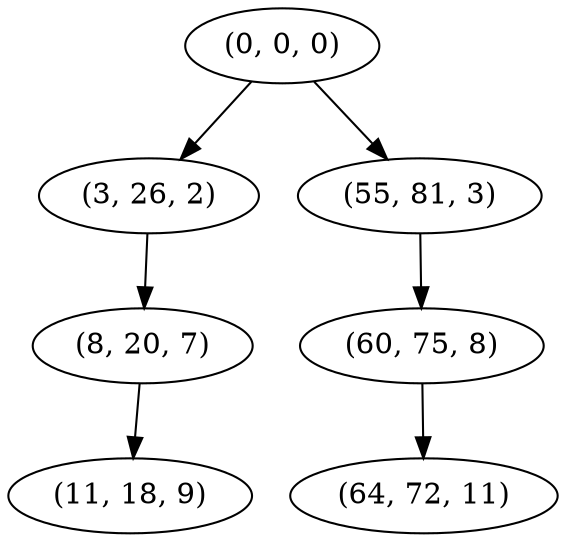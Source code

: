 digraph tree {
    "(0, 0, 0)";
    "(3, 26, 2)";
    "(8, 20, 7)";
    "(11, 18, 9)";
    "(55, 81, 3)";
    "(60, 75, 8)";
    "(64, 72, 11)";
    "(0, 0, 0)" -> "(3, 26, 2)";
    "(0, 0, 0)" -> "(55, 81, 3)";
    "(3, 26, 2)" -> "(8, 20, 7)";
    "(8, 20, 7)" -> "(11, 18, 9)";
    "(55, 81, 3)" -> "(60, 75, 8)";
    "(60, 75, 8)" -> "(64, 72, 11)";
}
